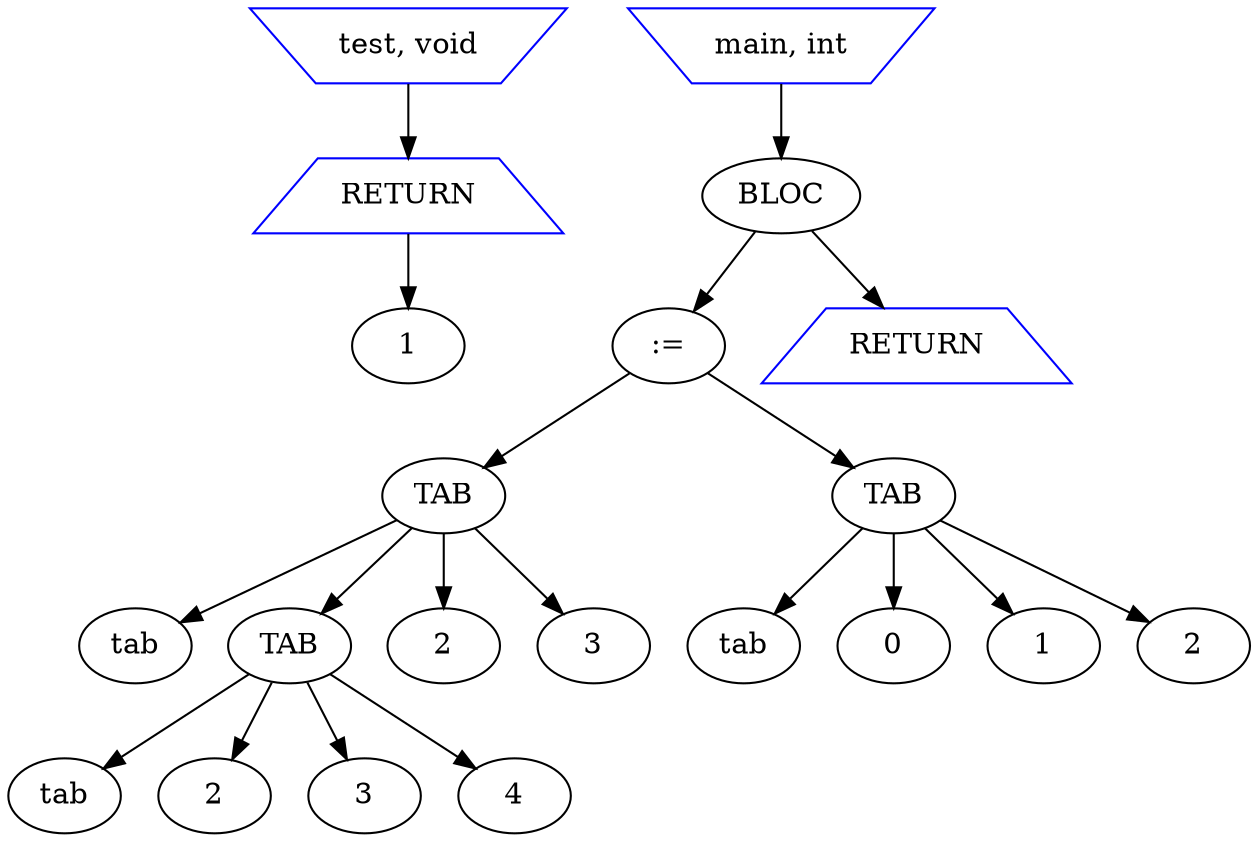 digraph program {
	node_2 [label="test, void" shape="invtrapezium" color=blue]
	node_1 [label="RETURN" shape="trapezium" color=blue]
	node_0 [label="1" shape="ellipse" color=black]
	node_1 -> node_0
	node_2 -> node_1
	node_19 [label="main, int" shape="invtrapezium" color=blue]
	node_20 [label="BLOC" shape="ellipse" color=black]
	node_17 [label=":=" shape="ellipse" color=black]
	node_3 [label="TAB" shape="ellipse" color=black]
	node_4 [label="tab" shape="ellipse" color=black]
	node_3 -> node_4
	node_5 [label="TAB" shape="ellipse" color=black]
	node_6 [label="tab" shape="ellipse" color=black]
	node_5 -> node_6
	node_7 [label="2" shape="ellipse" color=black]
	node_5 -> node_7
	node_8 [label="3" shape="ellipse" color=black]
	node_5 -> node_8
	node_9 [label="4" shape="ellipse" color=black]
	node_5 -> node_9
	node_3 -> node_5
	node_10 [label="2" shape="ellipse" color=black]
	node_3 -> node_10
	node_11 [label="3" shape="ellipse" color=black]
	node_3 -> node_11
	node_17 -> node_3
	node_12 [label="TAB" shape="ellipse" color=black]
	node_13 [label="tab" shape="ellipse" color=black]
	node_12 -> node_13
	node_14 [label="0" shape="ellipse" color=black]
	node_12 -> node_14
	node_15 [label="1" shape="ellipse" color=black]
	node_12 -> node_15
	node_16 [label="2" shape="ellipse" color=black]
	node_12 -> node_16
	node_17 -> node_12
	node_20 -> node_17
	node_18 [label="RETURN" shape="trapezium" color=blue]
	node_20 -> node_18
	node_19 -> node_20
}